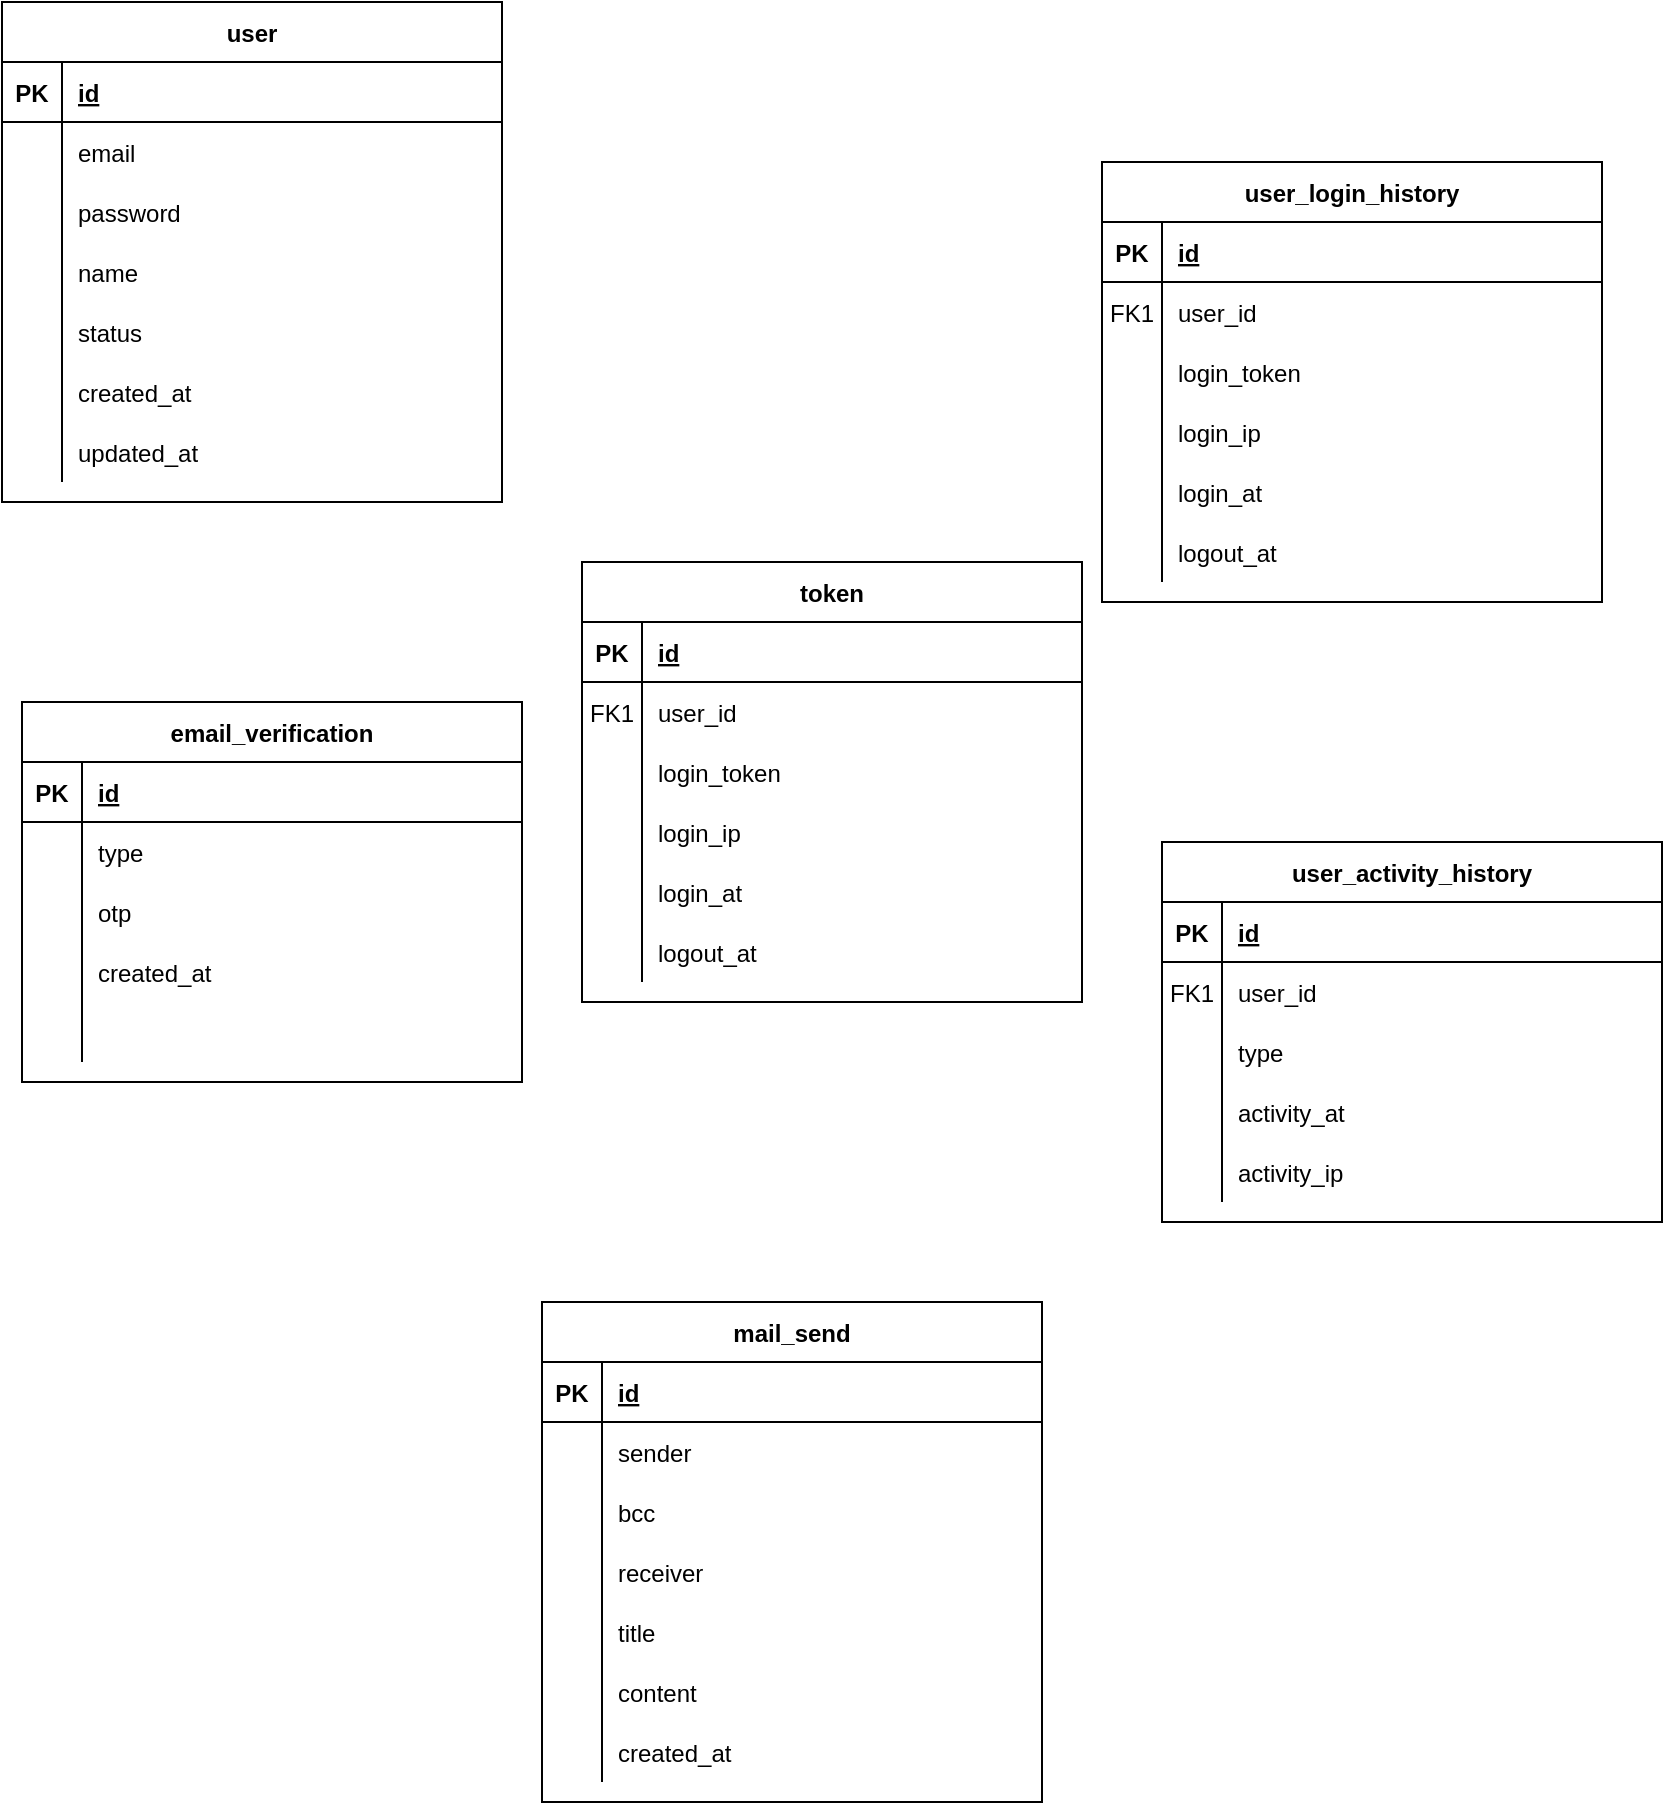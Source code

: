 <mxfile version="22.0.0" type="github">
  <diagram id="C5RBs43oDa-KdzZeNtuy" name="Page-1">
    <mxGraphModel dx="2876" dy="1186" grid="1" gridSize="10" guides="1" tooltips="1" connect="1" arrows="1" fold="1" page="1" pageScale="1" pageWidth="827" pageHeight="1169" math="0" shadow="0">
      <root>
        <mxCell id="WIyWlLk6GJQsqaUBKTNV-0" />
        <mxCell id="WIyWlLk6GJQsqaUBKTNV-1" parent="WIyWlLk6GJQsqaUBKTNV-0" />
        <mxCell id="mwSjmwgrfJCPXMhgcnQE-69" value="user_login_history" style="shape=table;startSize=30;container=1;collapsible=1;childLayout=tableLayout;fixedRows=1;rowLines=0;fontStyle=1;align=center;resizeLast=1;" parent="WIyWlLk6GJQsqaUBKTNV-1" vertex="1">
          <mxGeometry x="350" y="530" width="250" height="220" as="geometry" />
        </mxCell>
        <mxCell id="mwSjmwgrfJCPXMhgcnQE-70" value="" style="shape=partialRectangle;collapsible=0;dropTarget=0;pointerEvents=0;fillColor=none;points=[[0,0.5],[1,0.5]];portConstraint=eastwest;top=0;left=0;right=0;bottom=1;" parent="mwSjmwgrfJCPXMhgcnQE-69" vertex="1">
          <mxGeometry y="30" width="250" height="30" as="geometry" />
        </mxCell>
        <mxCell id="mwSjmwgrfJCPXMhgcnQE-71" value="PK" style="shape=partialRectangle;overflow=hidden;connectable=0;fillColor=none;top=0;left=0;bottom=0;right=0;fontStyle=1;" parent="mwSjmwgrfJCPXMhgcnQE-70" vertex="1">
          <mxGeometry width="30" height="30" as="geometry">
            <mxRectangle width="30" height="30" as="alternateBounds" />
          </mxGeometry>
        </mxCell>
        <mxCell id="mwSjmwgrfJCPXMhgcnQE-72" value="id" style="shape=partialRectangle;overflow=hidden;connectable=0;fillColor=none;top=0;left=0;bottom=0;right=0;align=left;spacingLeft=6;fontStyle=5;" parent="mwSjmwgrfJCPXMhgcnQE-70" vertex="1">
          <mxGeometry x="30" width="220" height="30" as="geometry">
            <mxRectangle width="220" height="30" as="alternateBounds" />
          </mxGeometry>
        </mxCell>
        <mxCell id="mwSjmwgrfJCPXMhgcnQE-73" value="" style="shape=partialRectangle;collapsible=0;dropTarget=0;pointerEvents=0;fillColor=none;points=[[0,0.5],[1,0.5]];portConstraint=eastwest;top=0;left=0;right=0;bottom=0;" parent="mwSjmwgrfJCPXMhgcnQE-69" vertex="1">
          <mxGeometry y="60" width="250" height="30" as="geometry" />
        </mxCell>
        <mxCell id="mwSjmwgrfJCPXMhgcnQE-74" value="FK1" style="shape=partialRectangle;overflow=hidden;connectable=0;fillColor=none;top=0;left=0;bottom=0;right=0;" parent="mwSjmwgrfJCPXMhgcnQE-73" vertex="1">
          <mxGeometry width="30" height="30" as="geometry">
            <mxRectangle width="30" height="30" as="alternateBounds" />
          </mxGeometry>
        </mxCell>
        <mxCell id="mwSjmwgrfJCPXMhgcnQE-75" value="user_id" style="shape=partialRectangle;overflow=hidden;connectable=0;fillColor=none;top=0;left=0;bottom=0;right=0;align=left;spacingLeft=6;" parent="mwSjmwgrfJCPXMhgcnQE-73" vertex="1">
          <mxGeometry x="30" width="220" height="30" as="geometry">
            <mxRectangle width="220" height="30" as="alternateBounds" />
          </mxGeometry>
        </mxCell>
        <mxCell id="mwSjmwgrfJCPXMhgcnQE-76" value="" style="shape=partialRectangle;collapsible=0;dropTarget=0;pointerEvents=0;fillColor=none;points=[[0,0.5],[1,0.5]];portConstraint=eastwest;top=0;left=0;right=0;bottom=0;" parent="mwSjmwgrfJCPXMhgcnQE-69" vertex="1">
          <mxGeometry y="90" width="250" height="30" as="geometry" />
        </mxCell>
        <mxCell id="mwSjmwgrfJCPXMhgcnQE-77" value="" style="shape=partialRectangle;overflow=hidden;connectable=0;fillColor=none;top=0;left=0;bottom=0;right=0;" parent="mwSjmwgrfJCPXMhgcnQE-76" vertex="1">
          <mxGeometry width="30" height="30" as="geometry">
            <mxRectangle width="30" height="30" as="alternateBounds" />
          </mxGeometry>
        </mxCell>
        <mxCell id="mwSjmwgrfJCPXMhgcnQE-78" value="login_token" style="shape=partialRectangle;overflow=hidden;connectable=0;fillColor=none;top=0;left=0;bottom=0;right=0;align=left;spacingLeft=6;" parent="mwSjmwgrfJCPXMhgcnQE-76" vertex="1">
          <mxGeometry x="30" width="220" height="30" as="geometry">
            <mxRectangle width="220" height="30" as="alternateBounds" />
          </mxGeometry>
        </mxCell>
        <mxCell id="mwSjmwgrfJCPXMhgcnQE-128" value="" style="shape=partialRectangle;collapsible=0;dropTarget=0;pointerEvents=0;fillColor=none;points=[[0,0.5],[1,0.5]];portConstraint=eastwest;top=0;left=0;right=0;bottom=0;" parent="mwSjmwgrfJCPXMhgcnQE-69" vertex="1">
          <mxGeometry y="120" width="250" height="30" as="geometry" />
        </mxCell>
        <mxCell id="mwSjmwgrfJCPXMhgcnQE-129" value="" style="shape=partialRectangle;overflow=hidden;connectable=0;fillColor=none;top=0;left=0;bottom=0;right=0;" parent="mwSjmwgrfJCPXMhgcnQE-128" vertex="1">
          <mxGeometry width="30" height="30" as="geometry">
            <mxRectangle width="30" height="30" as="alternateBounds" />
          </mxGeometry>
        </mxCell>
        <mxCell id="mwSjmwgrfJCPXMhgcnQE-130" value="login_ip" style="shape=partialRectangle;overflow=hidden;connectable=0;fillColor=none;top=0;left=0;bottom=0;right=0;align=left;spacingLeft=6;" parent="mwSjmwgrfJCPXMhgcnQE-128" vertex="1">
          <mxGeometry x="30" width="220" height="30" as="geometry">
            <mxRectangle width="220" height="30" as="alternateBounds" />
          </mxGeometry>
        </mxCell>
        <mxCell id="mwSjmwgrfJCPXMhgcnQE-134" value="" style="shape=partialRectangle;collapsible=0;dropTarget=0;pointerEvents=0;fillColor=none;points=[[0,0.5],[1,0.5]];portConstraint=eastwest;top=0;left=0;right=0;bottom=0;" parent="mwSjmwgrfJCPXMhgcnQE-69" vertex="1">
          <mxGeometry y="150" width="250" height="30" as="geometry" />
        </mxCell>
        <mxCell id="mwSjmwgrfJCPXMhgcnQE-135" value="" style="shape=partialRectangle;overflow=hidden;connectable=0;fillColor=none;top=0;left=0;bottom=0;right=0;" parent="mwSjmwgrfJCPXMhgcnQE-134" vertex="1">
          <mxGeometry width="30" height="30" as="geometry">
            <mxRectangle width="30" height="30" as="alternateBounds" />
          </mxGeometry>
        </mxCell>
        <mxCell id="mwSjmwgrfJCPXMhgcnQE-136" value="login_at" style="shape=partialRectangle;overflow=hidden;connectable=0;fillColor=none;top=0;left=0;bottom=0;right=0;align=left;spacingLeft=6;" parent="mwSjmwgrfJCPXMhgcnQE-134" vertex="1">
          <mxGeometry x="30" width="220" height="30" as="geometry">
            <mxRectangle width="220" height="30" as="alternateBounds" />
          </mxGeometry>
        </mxCell>
        <mxCell id="mwSjmwgrfJCPXMhgcnQE-137" value="" style="shape=partialRectangle;collapsible=0;dropTarget=0;pointerEvents=0;fillColor=none;points=[[0,0.5],[1,0.5]];portConstraint=eastwest;top=0;left=0;right=0;bottom=0;" parent="mwSjmwgrfJCPXMhgcnQE-69" vertex="1">
          <mxGeometry y="180" width="250" height="30" as="geometry" />
        </mxCell>
        <mxCell id="mwSjmwgrfJCPXMhgcnQE-138" value="" style="shape=partialRectangle;overflow=hidden;connectable=0;fillColor=none;top=0;left=0;bottom=0;right=0;" parent="mwSjmwgrfJCPXMhgcnQE-137" vertex="1">
          <mxGeometry width="30" height="30" as="geometry">
            <mxRectangle width="30" height="30" as="alternateBounds" />
          </mxGeometry>
        </mxCell>
        <mxCell id="mwSjmwgrfJCPXMhgcnQE-139" value="logout_at" style="shape=partialRectangle;overflow=hidden;connectable=0;fillColor=none;top=0;left=0;bottom=0;right=0;align=left;spacingLeft=6;" parent="mwSjmwgrfJCPXMhgcnQE-137" vertex="1">
          <mxGeometry x="30" width="220" height="30" as="geometry">
            <mxRectangle width="220" height="30" as="alternateBounds" />
          </mxGeometry>
        </mxCell>
        <mxCell id="mwSjmwgrfJCPXMhgcnQE-79" value="user_activity_history" style="shape=table;startSize=30;container=1;collapsible=1;childLayout=tableLayout;fixedRows=1;rowLines=0;fontStyle=1;align=center;resizeLast=1;" parent="WIyWlLk6GJQsqaUBKTNV-1" vertex="1">
          <mxGeometry x="380" y="870" width="250" height="190" as="geometry" />
        </mxCell>
        <mxCell id="mwSjmwgrfJCPXMhgcnQE-80" value="" style="shape=partialRectangle;collapsible=0;dropTarget=0;pointerEvents=0;fillColor=none;points=[[0,0.5],[1,0.5]];portConstraint=eastwest;top=0;left=0;right=0;bottom=1;" parent="mwSjmwgrfJCPXMhgcnQE-79" vertex="1">
          <mxGeometry y="30" width="250" height="30" as="geometry" />
        </mxCell>
        <mxCell id="mwSjmwgrfJCPXMhgcnQE-81" value="PK" style="shape=partialRectangle;overflow=hidden;connectable=0;fillColor=none;top=0;left=0;bottom=0;right=0;fontStyle=1;" parent="mwSjmwgrfJCPXMhgcnQE-80" vertex="1">
          <mxGeometry width="30" height="30" as="geometry">
            <mxRectangle width="30" height="30" as="alternateBounds" />
          </mxGeometry>
        </mxCell>
        <mxCell id="mwSjmwgrfJCPXMhgcnQE-82" value="id" style="shape=partialRectangle;overflow=hidden;connectable=0;fillColor=none;top=0;left=0;bottom=0;right=0;align=left;spacingLeft=6;fontStyle=5;" parent="mwSjmwgrfJCPXMhgcnQE-80" vertex="1">
          <mxGeometry x="30" width="220" height="30" as="geometry">
            <mxRectangle width="220" height="30" as="alternateBounds" />
          </mxGeometry>
        </mxCell>
        <mxCell id="mwSjmwgrfJCPXMhgcnQE-83" value="" style="shape=partialRectangle;collapsible=0;dropTarget=0;pointerEvents=0;fillColor=none;points=[[0,0.5],[1,0.5]];portConstraint=eastwest;top=0;left=0;right=0;bottom=0;" parent="mwSjmwgrfJCPXMhgcnQE-79" vertex="1">
          <mxGeometry y="60" width="250" height="30" as="geometry" />
        </mxCell>
        <mxCell id="mwSjmwgrfJCPXMhgcnQE-84" value="FK1" style="shape=partialRectangle;overflow=hidden;connectable=0;fillColor=none;top=0;left=0;bottom=0;right=0;" parent="mwSjmwgrfJCPXMhgcnQE-83" vertex="1">
          <mxGeometry width="30" height="30" as="geometry">
            <mxRectangle width="30" height="30" as="alternateBounds" />
          </mxGeometry>
        </mxCell>
        <mxCell id="mwSjmwgrfJCPXMhgcnQE-85" value="user_id" style="shape=partialRectangle;overflow=hidden;connectable=0;fillColor=none;top=0;left=0;bottom=0;right=0;align=left;spacingLeft=6;" parent="mwSjmwgrfJCPXMhgcnQE-83" vertex="1">
          <mxGeometry x="30" width="220" height="30" as="geometry">
            <mxRectangle width="220" height="30" as="alternateBounds" />
          </mxGeometry>
        </mxCell>
        <mxCell id="mwSjmwgrfJCPXMhgcnQE-86" value="" style="shape=partialRectangle;collapsible=0;dropTarget=0;pointerEvents=0;fillColor=none;points=[[0,0.5],[1,0.5]];portConstraint=eastwest;top=0;left=0;right=0;bottom=0;" parent="mwSjmwgrfJCPXMhgcnQE-79" vertex="1">
          <mxGeometry y="90" width="250" height="30" as="geometry" />
        </mxCell>
        <mxCell id="mwSjmwgrfJCPXMhgcnQE-87" value="" style="shape=partialRectangle;overflow=hidden;connectable=0;fillColor=none;top=0;left=0;bottom=0;right=0;" parent="mwSjmwgrfJCPXMhgcnQE-86" vertex="1">
          <mxGeometry width="30" height="30" as="geometry">
            <mxRectangle width="30" height="30" as="alternateBounds" />
          </mxGeometry>
        </mxCell>
        <mxCell id="mwSjmwgrfJCPXMhgcnQE-88" value="type" style="shape=partialRectangle;overflow=hidden;connectable=0;fillColor=none;top=0;left=0;bottom=0;right=0;align=left;spacingLeft=6;" parent="mwSjmwgrfJCPXMhgcnQE-86" vertex="1">
          <mxGeometry x="30" width="220" height="30" as="geometry">
            <mxRectangle width="220" height="30" as="alternateBounds" />
          </mxGeometry>
        </mxCell>
        <mxCell id="mwSjmwgrfJCPXMhgcnQE-140" value="" style="shape=partialRectangle;collapsible=0;dropTarget=0;pointerEvents=0;fillColor=none;points=[[0,0.5],[1,0.5]];portConstraint=eastwest;top=0;left=0;right=0;bottom=0;" parent="mwSjmwgrfJCPXMhgcnQE-79" vertex="1">
          <mxGeometry y="120" width="250" height="30" as="geometry" />
        </mxCell>
        <mxCell id="mwSjmwgrfJCPXMhgcnQE-141" value="" style="shape=partialRectangle;overflow=hidden;connectable=0;fillColor=none;top=0;left=0;bottom=0;right=0;" parent="mwSjmwgrfJCPXMhgcnQE-140" vertex="1">
          <mxGeometry width="30" height="30" as="geometry">
            <mxRectangle width="30" height="30" as="alternateBounds" />
          </mxGeometry>
        </mxCell>
        <mxCell id="mwSjmwgrfJCPXMhgcnQE-142" value="activity_at" style="shape=partialRectangle;overflow=hidden;connectable=0;fillColor=none;top=0;left=0;bottom=0;right=0;align=left;spacingLeft=6;" parent="mwSjmwgrfJCPXMhgcnQE-140" vertex="1">
          <mxGeometry x="30" width="220" height="30" as="geometry">
            <mxRectangle width="220" height="30" as="alternateBounds" />
          </mxGeometry>
        </mxCell>
        <mxCell id="mwSjmwgrfJCPXMhgcnQE-143" value="" style="shape=partialRectangle;collapsible=0;dropTarget=0;pointerEvents=0;fillColor=none;points=[[0,0.5],[1,0.5]];portConstraint=eastwest;top=0;left=0;right=0;bottom=0;" parent="mwSjmwgrfJCPXMhgcnQE-79" vertex="1">
          <mxGeometry y="150" width="250" height="30" as="geometry" />
        </mxCell>
        <mxCell id="mwSjmwgrfJCPXMhgcnQE-144" value="" style="shape=partialRectangle;overflow=hidden;connectable=0;fillColor=none;top=0;left=0;bottom=0;right=0;" parent="mwSjmwgrfJCPXMhgcnQE-143" vertex="1">
          <mxGeometry width="30" height="30" as="geometry">
            <mxRectangle width="30" height="30" as="alternateBounds" />
          </mxGeometry>
        </mxCell>
        <mxCell id="mwSjmwgrfJCPXMhgcnQE-145" value="activity_ip" style="shape=partialRectangle;overflow=hidden;connectable=0;fillColor=none;top=0;left=0;bottom=0;right=0;align=left;spacingLeft=6;" parent="mwSjmwgrfJCPXMhgcnQE-143" vertex="1">
          <mxGeometry x="30" width="220" height="30" as="geometry">
            <mxRectangle width="220" height="30" as="alternateBounds" />
          </mxGeometry>
        </mxCell>
        <mxCell id="mwSjmwgrfJCPXMhgcnQE-89" value="user" style="shape=table;startSize=30;container=1;collapsible=1;childLayout=tableLayout;fixedRows=1;rowLines=0;fontStyle=1;align=center;resizeLast=1;" parent="WIyWlLk6GJQsqaUBKTNV-1" vertex="1">
          <mxGeometry x="-200" y="450" width="250" height="250" as="geometry" />
        </mxCell>
        <mxCell id="mwSjmwgrfJCPXMhgcnQE-90" value="" style="shape=partialRectangle;collapsible=0;dropTarget=0;pointerEvents=0;fillColor=none;points=[[0,0.5],[1,0.5]];portConstraint=eastwest;top=0;left=0;right=0;bottom=1;" parent="mwSjmwgrfJCPXMhgcnQE-89" vertex="1">
          <mxGeometry y="30" width="250" height="30" as="geometry" />
        </mxCell>
        <mxCell id="mwSjmwgrfJCPXMhgcnQE-91" value="PK" style="shape=partialRectangle;overflow=hidden;connectable=0;fillColor=none;top=0;left=0;bottom=0;right=0;fontStyle=1;" parent="mwSjmwgrfJCPXMhgcnQE-90" vertex="1">
          <mxGeometry width="30" height="30" as="geometry">
            <mxRectangle width="30" height="30" as="alternateBounds" />
          </mxGeometry>
        </mxCell>
        <mxCell id="mwSjmwgrfJCPXMhgcnQE-92" value="id" style="shape=partialRectangle;overflow=hidden;connectable=0;fillColor=none;top=0;left=0;bottom=0;right=0;align=left;spacingLeft=6;fontStyle=5;" parent="mwSjmwgrfJCPXMhgcnQE-90" vertex="1">
          <mxGeometry x="30" width="220" height="30" as="geometry">
            <mxRectangle width="220" height="30" as="alternateBounds" />
          </mxGeometry>
        </mxCell>
        <mxCell id="mwSjmwgrfJCPXMhgcnQE-93" value="" style="shape=partialRectangle;collapsible=0;dropTarget=0;pointerEvents=0;fillColor=none;points=[[0,0.5],[1,0.5]];portConstraint=eastwest;top=0;left=0;right=0;bottom=0;" parent="mwSjmwgrfJCPXMhgcnQE-89" vertex="1">
          <mxGeometry y="60" width="250" height="30" as="geometry" />
        </mxCell>
        <mxCell id="mwSjmwgrfJCPXMhgcnQE-94" value="" style="shape=partialRectangle;overflow=hidden;connectable=0;fillColor=none;top=0;left=0;bottom=0;right=0;" parent="mwSjmwgrfJCPXMhgcnQE-93" vertex="1">
          <mxGeometry width="30" height="30" as="geometry">
            <mxRectangle width="30" height="30" as="alternateBounds" />
          </mxGeometry>
        </mxCell>
        <mxCell id="mwSjmwgrfJCPXMhgcnQE-95" value="email" style="shape=partialRectangle;overflow=hidden;connectable=0;fillColor=none;top=0;left=0;bottom=0;right=0;align=left;spacingLeft=6;" parent="mwSjmwgrfJCPXMhgcnQE-93" vertex="1">
          <mxGeometry x="30" width="220" height="30" as="geometry">
            <mxRectangle width="220" height="30" as="alternateBounds" />
          </mxGeometry>
        </mxCell>
        <mxCell id="mwSjmwgrfJCPXMhgcnQE-96" value="" style="shape=partialRectangle;collapsible=0;dropTarget=0;pointerEvents=0;fillColor=none;points=[[0,0.5],[1,0.5]];portConstraint=eastwest;top=0;left=0;right=0;bottom=0;" parent="mwSjmwgrfJCPXMhgcnQE-89" vertex="1">
          <mxGeometry y="90" width="250" height="30" as="geometry" />
        </mxCell>
        <mxCell id="mwSjmwgrfJCPXMhgcnQE-97" value="" style="shape=partialRectangle;overflow=hidden;connectable=0;fillColor=none;top=0;left=0;bottom=0;right=0;" parent="mwSjmwgrfJCPXMhgcnQE-96" vertex="1">
          <mxGeometry width="30" height="30" as="geometry">
            <mxRectangle width="30" height="30" as="alternateBounds" />
          </mxGeometry>
        </mxCell>
        <mxCell id="mwSjmwgrfJCPXMhgcnQE-98" value="password" style="shape=partialRectangle;overflow=hidden;connectable=0;fillColor=none;top=0;left=0;bottom=0;right=0;align=left;spacingLeft=6;" parent="mwSjmwgrfJCPXMhgcnQE-96" vertex="1">
          <mxGeometry x="30" width="220" height="30" as="geometry">
            <mxRectangle width="220" height="30" as="alternateBounds" />
          </mxGeometry>
        </mxCell>
        <mxCell id="mwSjmwgrfJCPXMhgcnQE-99" value="" style="shape=partialRectangle;collapsible=0;dropTarget=0;pointerEvents=0;fillColor=none;points=[[0,0.5],[1,0.5]];portConstraint=eastwest;top=0;left=0;right=0;bottom=0;" parent="mwSjmwgrfJCPXMhgcnQE-89" vertex="1">
          <mxGeometry y="120" width="250" height="30" as="geometry" />
        </mxCell>
        <mxCell id="mwSjmwgrfJCPXMhgcnQE-100" value="" style="shape=partialRectangle;overflow=hidden;connectable=0;fillColor=none;top=0;left=0;bottom=0;right=0;" parent="mwSjmwgrfJCPXMhgcnQE-99" vertex="1">
          <mxGeometry width="30" height="30" as="geometry">
            <mxRectangle width="30" height="30" as="alternateBounds" />
          </mxGeometry>
        </mxCell>
        <mxCell id="mwSjmwgrfJCPXMhgcnQE-101" value="name" style="shape=partialRectangle;overflow=hidden;connectable=0;fillColor=none;top=0;left=0;bottom=0;right=0;align=left;spacingLeft=6;" parent="mwSjmwgrfJCPXMhgcnQE-99" vertex="1">
          <mxGeometry x="30" width="220" height="30" as="geometry">
            <mxRectangle width="220" height="30" as="alternateBounds" />
          </mxGeometry>
        </mxCell>
        <mxCell id="mwSjmwgrfJCPXMhgcnQE-103" value="" style="shape=partialRectangle;collapsible=0;dropTarget=0;pointerEvents=0;fillColor=none;points=[[0,0.5],[1,0.5]];portConstraint=eastwest;top=0;left=0;right=0;bottom=0;" parent="mwSjmwgrfJCPXMhgcnQE-89" vertex="1">
          <mxGeometry y="150" width="250" height="30" as="geometry" />
        </mxCell>
        <mxCell id="mwSjmwgrfJCPXMhgcnQE-104" value="" style="shape=partialRectangle;overflow=hidden;connectable=0;fillColor=none;top=0;left=0;bottom=0;right=0;" parent="mwSjmwgrfJCPXMhgcnQE-103" vertex="1">
          <mxGeometry width="30" height="30" as="geometry">
            <mxRectangle width="30" height="30" as="alternateBounds" />
          </mxGeometry>
        </mxCell>
        <mxCell id="mwSjmwgrfJCPXMhgcnQE-105" value="status" style="shape=partialRectangle;overflow=hidden;connectable=0;fillColor=none;top=0;left=0;bottom=0;right=0;align=left;spacingLeft=6;" parent="mwSjmwgrfJCPXMhgcnQE-103" vertex="1">
          <mxGeometry x="30" width="220" height="30" as="geometry">
            <mxRectangle width="220" height="30" as="alternateBounds" />
          </mxGeometry>
        </mxCell>
        <mxCell id="mwSjmwgrfJCPXMhgcnQE-122" value="" style="shape=partialRectangle;collapsible=0;dropTarget=0;pointerEvents=0;fillColor=none;points=[[0,0.5],[1,0.5]];portConstraint=eastwest;top=0;left=0;right=0;bottom=0;" parent="mwSjmwgrfJCPXMhgcnQE-89" vertex="1">
          <mxGeometry y="180" width="250" height="30" as="geometry" />
        </mxCell>
        <mxCell id="mwSjmwgrfJCPXMhgcnQE-123" value="" style="shape=partialRectangle;overflow=hidden;connectable=0;fillColor=none;top=0;left=0;bottom=0;right=0;" parent="mwSjmwgrfJCPXMhgcnQE-122" vertex="1">
          <mxGeometry width="30" height="30" as="geometry">
            <mxRectangle width="30" height="30" as="alternateBounds" />
          </mxGeometry>
        </mxCell>
        <mxCell id="mwSjmwgrfJCPXMhgcnQE-124" value="created_at" style="shape=partialRectangle;overflow=hidden;connectable=0;fillColor=none;top=0;left=0;bottom=0;right=0;align=left;spacingLeft=6;" parent="mwSjmwgrfJCPXMhgcnQE-122" vertex="1">
          <mxGeometry x="30" width="220" height="30" as="geometry">
            <mxRectangle width="220" height="30" as="alternateBounds" />
          </mxGeometry>
        </mxCell>
        <mxCell id="mwSjmwgrfJCPXMhgcnQE-125" value="" style="shape=partialRectangle;collapsible=0;dropTarget=0;pointerEvents=0;fillColor=none;points=[[0,0.5],[1,0.5]];portConstraint=eastwest;top=0;left=0;right=0;bottom=0;" parent="mwSjmwgrfJCPXMhgcnQE-89" vertex="1">
          <mxGeometry y="210" width="250" height="30" as="geometry" />
        </mxCell>
        <mxCell id="mwSjmwgrfJCPXMhgcnQE-126" value="" style="shape=partialRectangle;overflow=hidden;connectable=0;fillColor=none;top=0;left=0;bottom=0;right=0;" parent="mwSjmwgrfJCPXMhgcnQE-125" vertex="1">
          <mxGeometry width="30" height="30" as="geometry">
            <mxRectangle width="30" height="30" as="alternateBounds" />
          </mxGeometry>
        </mxCell>
        <mxCell id="mwSjmwgrfJCPXMhgcnQE-127" value="updated_at" style="shape=partialRectangle;overflow=hidden;connectable=0;fillColor=none;top=0;left=0;bottom=0;right=0;align=left;spacingLeft=6;" parent="mwSjmwgrfJCPXMhgcnQE-125" vertex="1">
          <mxGeometry x="30" width="220" height="30" as="geometry">
            <mxRectangle width="220" height="30" as="alternateBounds" />
          </mxGeometry>
        </mxCell>
        <mxCell id="mwSjmwgrfJCPXMhgcnQE-162" value="email_verification" style="shape=table;startSize=30;container=1;collapsible=1;childLayout=tableLayout;fixedRows=1;rowLines=0;fontStyle=1;align=center;resizeLast=1;" parent="WIyWlLk6GJQsqaUBKTNV-1" vertex="1">
          <mxGeometry x="-190" y="800" width="250" height="190" as="geometry" />
        </mxCell>
        <mxCell id="mwSjmwgrfJCPXMhgcnQE-163" value="" style="shape=partialRectangle;collapsible=0;dropTarget=0;pointerEvents=0;fillColor=none;points=[[0,0.5],[1,0.5]];portConstraint=eastwest;top=0;left=0;right=0;bottom=1;" parent="mwSjmwgrfJCPXMhgcnQE-162" vertex="1">
          <mxGeometry y="30" width="250" height="30" as="geometry" />
        </mxCell>
        <mxCell id="mwSjmwgrfJCPXMhgcnQE-164" value="PK" style="shape=partialRectangle;overflow=hidden;connectable=0;fillColor=none;top=0;left=0;bottom=0;right=0;fontStyle=1;" parent="mwSjmwgrfJCPXMhgcnQE-163" vertex="1">
          <mxGeometry width="30" height="30" as="geometry">
            <mxRectangle width="30" height="30" as="alternateBounds" />
          </mxGeometry>
        </mxCell>
        <mxCell id="mwSjmwgrfJCPXMhgcnQE-165" value="id" style="shape=partialRectangle;overflow=hidden;connectable=0;fillColor=none;top=0;left=0;bottom=0;right=0;align=left;spacingLeft=6;fontStyle=5;" parent="mwSjmwgrfJCPXMhgcnQE-163" vertex="1">
          <mxGeometry x="30" width="220" height="30" as="geometry">
            <mxRectangle width="220" height="30" as="alternateBounds" />
          </mxGeometry>
        </mxCell>
        <mxCell id="mwSjmwgrfJCPXMhgcnQE-166" value="" style="shape=partialRectangle;collapsible=0;dropTarget=0;pointerEvents=0;fillColor=none;points=[[0,0.5],[1,0.5]];portConstraint=eastwest;top=0;left=0;right=0;bottom=0;" parent="mwSjmwgrfJCPXMhgcnQE-162" vertex="1">
          <mxGeometry y="60" width="250" height="30" as="geometry" />
        </mxCell>
        <mxCell id="mwSjmwgrfJCPXMhgcnQE-167" value="" style="shape=partialRectangle;overflow=hidden;connectable=0;fillColor=none;top=0;left=0;bottom=0;right=0;" parent="mwSjmwgrfJCPXMhgcnQE-166" vertex="1">
          <mxGeometry width="30" height="30" as="geometry">
            <mxRectangle width="30" height="30" as="alternateBounds" />
          </mxGeometry>
        </mxCell>
        <mxCell id="mwSjmwgrfJCPXMhgcnQE-168" value="type" style="shape=partialRectangle;overflow=hidden;connectable=0;fillColor=none;top=0;left=0;bottom=0;right=0;align=left;spacingLeft=6;" parent="mwSjmwgrfJCPXMhgcnQE-166" vertex="1">
          <mxGeometry x="30" width="220" height="30" as="geometry">
            <mxRectangle width="220" height="30" as="alternateBounds" />
          </mxGeometry>
        </mxCell>
        <mxCell id="mwSjmwgrfJCPXMhgcnQE-169" value="" style="shape=partialRectangle;collapsible=0;dropTarget=0;pointerEvents=0;fillColor=none;points=[[0,0.5],[1,0.5]];portConstraint=eastwest;top=0;left=0;right=0;bottom=0;" parent="mwSjmwgrfJCPXMhgcnQE-162" vertex="1">
          <mxGeometry y="90" width="250" height="30" as="geometry" />
        </mxCell>
        <mxCell id="mwSjmwgrfJCPXMhgcnQE-170" value="" style="shape=partialRectangle;overflow=hidden;connectable=0;fillColor=none;top=0;left=0;bottom=0;right=0;" parent="mwSjmwgrfJCPXMhgcnQE-169" vertex="1">
          <mxGeometry width="30" height="30" as="geometry">
            <mxRectangle width="30" height="30" as="alternateBounds" />
          </mxGeometry>
        </mxCell>
        <mxCell id="mwSjmwgrfJCPXMhgcnQE-171" value="otp" style="shape=partialRectangle;overflow=hidden;connectable=0;fillColor=none;top=0;left=0;bottom=0;right=0;align=left;spacingLeft=6;" parent="mwSjmwgrfJCPXMhgcnQE-169" vertex="1">
          <mxGeometry x="30" width="220" height="30" as="geometry">
            <mxRectangle width="220" height="30" as="alternateBounds" />
          </mxGeometry>
        </mxCell>
        <mxCell id="mwSjmwgrfJCPXMhgcnQE-172" value="" style="shape=partialRectangle;collapsible=0;dropTarget=0;pointerEvents=0;fillColor=none;points=[[0,0.5],[1,0.5]];portConstraint=eastwest;top=0;left=0;right=0;bottom=0;" parent="mwSjmwgrfJCPXMhgcnQE-162" vertex="1">
          <mxGeometry y="120" width="250" height="30" as="geometry" />
        </mxCell>
        <mxCell id="mwSjmwgrfJCPXMhgcnQE-173" value="" style="shape=partialRectangle;overflow=hidden;connectable=0;fillColor=none;top=0;left=0;bottom=0;right=0;" parent="mwSjmwgrfJCPXMhgcnQE-172" vertex="1">
          <mxGeometry width="30" height="30" as="geometry">
            <mxRectangle width="30" height="30" as="alternateBounds" />
          </mxGeometry>
        </mxCell>
        <mxCell id="mwSjmwgrfJCPXMhgcnQE-174" value="created_at" style="shape=partialRectangle;overflow=hidden;connectable=0;fillColor=none;top=0;left=0;bottom=0;right=0;align=left;spacingLeft=6;" parent="mwSjmwgrfJCPXMhgcnQE-172" vertex="1">
          <mxGeometry x="30" width="220" height="30" as="geometry">
            <mxRectangle width="220" height="30" as="alternateBounds" />
          </mxGeometry>
        </mxCell>
        <mxCell id="mwSjmwgrfJCPXMhgcnQE-175" value="" style="shape=partialRectangle;collapsible=0;dropTarget=0;pointerEvents=0;fillColor=none;points=[[0,0.5],[1,0.5]];portConstraint=eastwest;top=0;left=0;right=0;bottom=0;" parent="mwSjmwgrfJCPXMhgcnQE-162" vertex="1">
          <mxGeometry y="150" width="250" height="30" as="geometry" />
        </mxCell>
        <mxCell id="mwSjmwgrfJCPXMhgcnQE-176" value="" style="shape=partialRectangle;overflow=hidden;connectable=0;fillColor=none;top=0;left=0;bottom=0;right=0;" parent="mwSjmwgrfJCPXMhgcnQE-175" vertex="1">
          <mxGeometry width="30" height="30" as="geometry">
            <mxRectangle width="30" height="30" as="alternateBounds" />
          </mxGeometry>
        </mxCell>
        <mxCell id="mwSjmwgrfJCPXMhgcnQE-177" value="" style="shape=partialRectangle;overflow=hidden;connectable=0;fillColor=none;top=0;left=0;bottom=0;right=0;align=left;spacingLeft=6;" parent="mwSjmwgrfJCPXMhgcnQE-175" vertex="1">
          <mxGeometry x="30" width="220" height="30" as="geometry">
            <mxRectangle width="220" height="30" as="alternateBounds" />
          </mxGeometry>
        </mxCell>
        <mxCell id="mwSjmwgrfJCPXMhgcnQE-178" value="mail_send" style="shape=table;startSize=30;container=1;collapsible=1;childLayout=tableLayout;fixedRows=1;rowLines=0;fontStyle=1;align=center;resizeLast=1;" parent="WIyWlLk6GJQsqaUBKTNV-1" vertex="1">
          <mxGeometry x="70" y="1100" width="250" height="250" as="geometry" />
        </mxCell>
        <mxCell id="mwSjmwgrfJCPXMhgcnQE-179" value="" style="shape=partialRectangle;collapsible=0;dropTarget=0;pointerEvents=0;fillColor=none;points=[[0,0.5],[1,0.5]];portConstraint=eastwest;top=0;left=0;right=0;bottom=1;" parent="mwSjmwgrfJCPXMhgcnQE-178" vertex="1">
          <mxGeometry y="30" width="250" height="30" as="geometry" />
        </mxCell>
        <mxCell id="mwSjmwgrfJCPXMhgcnQE-180" value="PK" style="shape=partialRectangle;overflow=hidden;connectable=0;fillColor=none;top=0;left=0;bottom=0;right=0;fontStyle=1;" parent="mwSjmwgrfJCPXMhgcnQE-179" vertex="1">
          <mxGeometry width="30" height="30" as="geometry">
            <mxRectangle width="30" height="30" as="alternateBounds" />
          </mxGeometry>
        </mxCell>
        <mxCell id="mwSjmwgrfJCPXMhgcnQE-181" value="id" style="shape=partialRectangle;overflow=hidden;connectable=0;fillColor=none;top=0;left=0;bottom=0;right=0;align=left;spacingLeft=6;fontStyle=5;" parent="mwSjmwgrfJCPXMhgcnQE-179" vertex="1">
          <mxGeometry x="30" width="220" height="30" as="geometry">
            <mxRectangle width="220" height="30" as="alternateBounds" />
          </mxGeometry>
        </mxCell>
        <mxCell id="mwSjmwgrfJCPXMhgcnQE-182" value="" style="shape=partialRectangle;collapsible=0;dropTarget=0;pointerEvents=0;fillColor=none;points=[[0,0.5],[1,0.5]];portConstraint=eastwest;top=0;left=0;right=0;bottom=0;" parent="mwSjmwgrfJCPXMhgcnQE-178" vertex="1">
          <mxGeometry y="60" width="250" height="30" as="geometry" />
        </mxCell>
        <mxCell id="mwSjmwgrfJCPXMhgcnQE-183" value="" style="shape=partialRectangle;overflow=hidden;connectable=0;fillColor=none;top=0;left=0;bottom=0;right=0;" parent="mwSjmwgrfJCPXMhgcnQE-182" vertex="1">
          <mxGeometry width="30" height="30" as="geometry">
            <mxRectangle width="30" height="30" as="alternateBounds" />
          </mxGeometry>
        </mxCell>
        <mxCell id="mwSjmwgrfJCPXMhgcnQE-184" value="sender" style="shape=partialRectangle;overflow=hidden;connectable=0;fillColor=none;top=0;left=0;bottom=0;right=0;align=left;spacingLeft=6;" parent="mwSjmwgrfJCPXMhgcnQE-182" vertex="1">
          <mxGeometry x="30" width="220" height="30" as="geometry">
            <mxRectangle width="220" height="30" as="alternateBounds" />
          </mxGeometry>
        </mxCell>
        <mxCell id="mwSjmwgrfJCPXMhgcnQE-185" value="" style="shape=partialRectangle;collapsible=0;dropTarget=0;pointerEvents=0;fillColor=none;points=[[0,0.5],[1,0.5]];portConstraint=eastwest;top=0;left=0;right=0;bottom=0;" parent="mwSjmwgrfJCPXMhgcnQE-178" vertex="1">
          <mxGeometry y="90" width="250" height="30" as="geometry" />
        </mxCell>
        <mxCell id="mwSjmwgrfJCPXMhgcnQE-186" value="" style="shape=partialRectangle;overflow=hidden;connectable=0;fillColor=none;top=0;left=0;bottom=0;right=0;" parent="mwSjmwgrfJCPXMhgcnQE-185" vertex="1">
          <mxGeometry width="30" height="30" as="geometry">
            <mxRectangle width="30" height="30" as="alternateBounds" />
          </mxGeometry>
        </mxCell>
        <mxCell id="mwSjmwgrfJCPXMhgcnQE-187" value="bcc" style="shape=partialRectangle;overflow=hidden;connectable=0;fillColor=none;top=0;left=0;bottom=0;right=0;align=left;spacingLeft=6;" parent="mwSjmwgrfJCPXMhgcnQE-185" vertex="1">
          <mxGeometry x="30" width="220" height="30" as="geometry">
            <mxRectangle width="220" height="30" as="alternateBounds" />
          </mxGeometry>
        </mxCell>
        <mxCell id="mwSjmwgrfJCPXMhgcnQE-188" value="" style="shape=partialRectangle;collapsible=0;dropTarget=0;pointerEvents=0;fillColor=none;points=[[0,0.5],[1,0.5]];portConstraint=eastwest;top=0;left=0;right=0;bottom=0;" parent="mwSjmwgrfJCPXMhgcnQE-178" vertex="1">
          <mxGeometry y="120" width="250" height="30" as="geometry" />
        </mxCell>
        <mxCell id="mwSjmwgrfJCPXMhgcnQE-189" value="" style="shape=partialRectangle;overflow=hidden;connectable=0;fillColor=none;top=0;left=0;bottom=0;right=0;" parent="mwSjmwgrfJCPXMhgcnQE-188" vertex="1">
          <mxGeometry width="30" height="30" as="geometry">
            <mxRectangle width="30" height="30" as="alternateBounds" />
          </mxGeometry>
        </mxCell>
        <mxCell id="mwSjmwgrfJCPXMhgcnQE-190" value="receiver" style="shape=partialRectangle;overflow=hidden;connectable=0;fillColor=none;top=0;left=0;bottom=0;right=0;align=left;spacingLeft=6;" parent="mwSjmwgrfJCPXMhgcnQE-188" vertex="1">
          <mxGeometry x="30" width="220" height="30" as="geometry">
            <mxRectangle width="220" height="30" as="alternateBounds" />
          </mxGeometry>
        </mxCell>
        <mxCell id="mwSjmwgrfJCPXMhgcnQE-191" value="" style="shape=partialRectangle;collapsible=0;dropTarget=0;pointerEvents=0;fillColor=none;points=[[0,0.5],[1,0.5]];portConstraint=eastwest;top=0;left=0;right=0;bottom=0;" parent="mwSjmwgrfJCPXMhgcnQE-178" vertex="1">
          <mxGeometry y="150" width="250" height="30" as="geometry" />
        </mxCell>
        <mxCell id="mwSjmwgrfJCPXMhgcnQE-192" value="" style="shape=partialRectangle;overflow=hidden;connectable=0;fillColor=none;top=0;left=0;bottom=0;right=0;" parent="mwSjmwgrfJCPXMhgcnQE-191" vertex="1">
          <mxGeometry width="30" height="30" as="geometry">
            <mxRectangle width="30" height="30" as="alternateBounds" />
          </mxGeometry>
        </mxCell>
        <mxCell id="mwSjmwgrfJCPXMhgcnQE-193" value="title" style="shape=partialRectangle;overflow=hidden;connectable=0;fillColor=none;top=0;left=0;bottom=0;right=0;align=left;spacingLeft=6;" parent="mwSjmwgrfJCPXMhgcnQE-191" vertex="1">
          <mxGeometry x="30" width="220" height="30" as="geometry">
            <mxRectangle width="220" height="30" as="alternateBounds" />
          </mxGeometry>
        </mxCell>
        <mxCell id="mwSjmwgrfJCPXMhgcnQE-194" value="" style="shape=partialRectangle;collapsible=0;dropTarget=0;pointerEvents=0;fillColor=none;points=[[0,0.5],[1,0.5]];portConstraint=eastwest;top=0;left=0;right=0;bottom=0;" parent="mwSjmwgrfJCPXMhgcnQE-178" vertex="1">
          <mxGeometry y="180" width="250" height="30" as="geometry" />
        </mxCell>
        <mxCell id="mwSjmwgrfJCPXMhgcnQE-195" value="" style="shape=partialRectangle;overflow=hidden;connectable=0;fillColor=none;top=0;left=0;bottom=0;right=0;" parent="mwSjmwgrfJCPXMhgcnQE-194" vertex="1">
          <mxGeometry width="30" height="30" as="geometry">
            <mxRectangle width="30" height="30" as="alternateBounds" />
          </mxGeometry>
        </mxCell>
        <mxCell id="mwSjmwgrfJCPXMhgcnQE-196" value="content" style="shape=partialRectangle;overflow=hidden;connectable=0;fillColor=none;top=0;left=0;bottom=0;right=0;align=left;spacingLeft=6;" parent="mwSjmwgrfJCPXMhgcnQE-194" vertex="1">
          <mxGeometry x="30" width="220" height="30" as="geometry">
            <mxRectangle width="220" height="30" as="alternateBounds" />
          </mxGeometry>
        </mxCell>
        <mxCell id="mwSjmwgrfJCPXMhgcnQE-198" value="" style="shape=partialRectangle;collapsible=0;dropTarget=0;pointerEvents=0;fillColor=none;points=[[0,0.5],[1,0.5]];portConstraint=eastwest;top=0;left=0;right=0;bottom=0;" parent="mwSjmwgrfJCPXMhgcnQE-178" vertex="1">
          <mxGeometry y="210" width="250" height="30" as="geometry" />
        </mxCell>
        <mxCell id="mwSjmwgrfJCPXMhgcnQE-199" value="" style="shape=partialRectangle;overflow=hidden;connectable=0;fillColor=none;top=0;left=0;bottom=0;right=0;" parent="mwSjmwgrfJCPXMhgcnQE-198" vertex="1">
          <mxGeometry width="30" height="30" as="geometry">
            <mxRectangle width="30" height="30" as="alternateBounds" />
          </mxGeometry>
        </mxCell>
        <mxCell id="mwSjmwgrfJCPXMhgcnQE-200" value="created_at" style="shape=partialRectangle;overflow=hidden;connectable=0;fillColor=none;top=0;left=0;bottom=0;right=0;align=left;spacingLeft=6;" parent="mwSjmwgrfJCPXMhgcnQE-198" vertex="1">
          <mxGeometry x="30" width="220" height="30" as="geometry">
            <mxRectangle width="220" height="30" as="alternateBounds" />
          </mxGeometry>
        </mxCell>
        <mxCell id="VaeNrkB-ZPrX6cap0pWw-0" value="token" style="shape=table;startSize=30;container=1;collapsible=1;childLayout=tableLayout;fixedRows=1;rowLines=0;fontStyle=1;align=center;resizeLast=1;" vertex="1" parent="WIyWlLk6GJQsqaUBKTNV-1">
          <mxGeometry x="90" y="730" width="250" height="220" as="geometry" />
        </mxCell>
        <mxCell id="VaeNrkB-ZPrX6cap0pWw-1" value="" style="shape=partialRectangle;collapsible=0;dropTarget=0;pointerEvents=0;fillColor=none;points=[[0,0.5],[1,0.5]];portConstraint=eastwest;top=0;left=0;right=0;bottom=1;" vertex="1" parent="VaeNrkB-ZPrX6cap0pWw-0">
          <mxGeometry y="30" width="250" height="30" as="geometry" />
        </mxCell>
        <mxCell id="VaeNrkB-ZPrX6cap0pWw-2" value="PK" style="shape=partialRectangle;overflow=hidden;connectable=0;fillColor=none;top=0;left=0;bottom=0;right=0;fontStyle=1;" vertex="1" parent="VaeNrkB-ZPrX6cap0pWw-1">
          <mxGeometry width="30" height="30" as="geometry">
            <mxRectangle width="30" height="30" as="alternateBounds" />
          </mxGeometry>
        </mxCell>
        <mxCell id="VaeNrkB-ZPrX6cap0pWw-3" value="id" style="shape=partialRectangle;overflow=hidden;connectable=0;fillColor=none;top=0;left=0;bottom=0;right=0;align=left;spacingLeft=6;fontStyle=5;" vertex="1" parent="VaeNrkB-ZPrX6cap0pWw-1">
          <mxGeometry x="30" width="220" height="30" as="geometry">
            <mxRectangle width="220" height="30" as="alternateBounds" />
          </mxGeometry>
        </mxCell>
        <mxCell id="VaeNrkB-ZPrX6cap0pWw-4" value="" style="shape=partialRectangle;collapsible=0;dropTarget=0;pointerEvents=0;fillColor=none;points=[[0,0.5],[1,0.5]];portConstraint=eastwest;top=0;left=0;right=0;bottom=0;" vertex="1" parent="VaeNrkB-ZPrX6cap0pWw-0">
          <mxGeometry y="60" width="250" height="30" as="geometry" />
        </mxCell>
        <mxCell id="VaeNrkB-ZPrX6cap0pWw-5" value="FK1" style="shape=partialRectangle;overflow=hidden;connectable=0;fillColor=none;top=0;left=0;bottom=0;right=0;" vertex="1" parent="VaeNrkB-ZPrX6cap0pWw-4">
          <mxGeometry width="30" height="30" as="geometry">
            <mxRectangle width="30" height="30" as="alternateBounds" />
          </mxGeometry>
        </mxCell>
        <mxCell id="VaeNrkB-ZPrX6cap0pWw-6" value="user_id" style="shape=partialRectangle;overflow=hidden;connectable=0;fillColor=none;top=0;left=0;bottom=0;right=0;align=left;spacingLeft=6;" vertex="1" parent="VaeNrkB-ZPrX6cap0pWw-4">
          <mxGeometry x="30" width="220" height="30" as="geometry">
            <mxRectangle width="220" height="30" as="alternateBounds" />
          </mxGeometry>
        </mxCell>
        <mxCell id="VaeNrkB-ZPrX6cap0pWw-7" value="" style="shape=partialRectangle;collapsible=0;dropTarget=0;pointerEvents=0;fillColor=none;points=[[0,0.5],[1,0.5]];portConstraint=eastwest;top=0;left=0;right=0;bottom=0;" vertex="1" parent="VaeNrkB-ZPrX6cap0pWw-0">
          <mxGeometry y="90" width="250" height="30" as="geometry" />
        </mxCell>
        <mxCell id="VaeNrkB-ZPrX6cap0pWw-8" value="" style="shape=partialRectangle;overflow=hidden;connectable=0;fillColor=none;top=0;left=0;bottom=0;right=0;" vertex="1" parent="VaeNrkB-ZPrX6cap0pWw-7">
          <mxGeometry width="30" height="30" as="geometry">
            <mxRectangle width="30" height="30" as="alternateBounds" />
          </mxGeometry>
        </mxCell>
        <mxCell id="VaeNrkB-ZPrX6cap0pWw-9" value="login_token" style="shape=partialRectangle;overflow=hidden;connectable=0;fillColor=none;top=0;left=0;bottom=0;right=0;align=left;spacingLeft=6;" vertex="1" parent="VaeNrkB-ZPrX6cap0pWw-7">
          <mxGeometry x="30" width="220" height="30" as="geometry">
            <mxRectangle width="220" height="30" as="alternateBounds" />
          </mxGeometry>
        </mxCell>
        <mxCell id="VaeNrkB-ZPrX6cap0pWw-10" value="" style="shape=partialRectangle;collapsible=0;dropTarget=0;pointerEvents=0;fillColor=none;points=[[0,0.5],[1,0.5]];portConstraint=eastwest;top=0;left=0;right=0;bottom=0;" vertex="1" parent="VaeNrkB-ZPrX6cap0pWw-0">
          <mxGeometry y="120" width="250" height="30" as="geometry" />
        </mxCell>
        <mxCell id="VaeNrkB-ZPrX6cap0pWw-11" value="" style="shape=partialRectangle;overflow=hidden;connectable=0;fillColor=none;top=0;left=0;bottom=0;right=0;" vertex="1" parent="VaeNrkB-ZPrX6cap0pWw-10">
          <mxGeometry width="30" height="30" as="geometry">
            <mxRectangle width="30" height="30" as="alternateBounds" />
          </mxGeometry>
        </mxCell>
        <mxCell id="VaeNrkB-ZPrX6cap0pWw-12" value="login_ip" style="shape=partialRectangle;overflow=hidden;connectable=0;fillColor=none;top=0;left=0;bottom=0;right=0;align=left;spacingLeft=6;" vertex="1" parent="VaeNrkB-ZPrX6cap0pWw-10">
          <mxGeometry x="30" width="220" height="30" as="geometry">
            <mxRectangle width="220" height="30" as="alternateBounds" />
          </mxGeometry>
        </mxCell>
        <mxCell id="VaeNrkB-ZPrX6cap0pWw-13" value="" style="shape=partialRectangle;collapsible=0;dropTarget=0;pointerEvents=0;fillColor=none;points=[[0,0.5],[1,0.5]];portConstraint=eastwest;top=0;left=0;right=0;bottom=0;" vertex="1" parent="VaeNrkB-ZPrX6cap0pWw-0">
          <mxGeometry y="150" width="250" height="30" as="geometry" />
        </mxCell>
        <mxCell id="VaeNrkB-ZPrX6cap0pWw-14" value="" style="shape=partialRectangle;overflow=hidden;connectable=0;fillColor=none;top=0;left=0;bottom=0;right=0;" vertex="1" parent="VaeNrkB-ZPrX6cap0pWw-13">
          <mxGeometry width="30" height="30" as="geometry">
            <mxRectangle width="30" height="30" as="alternateBounds" />
          </mxGeometry>
        </mxCell>
        <mxCell id="VaeNrkB-ZPrX6cap0pWw-15" value="login_at" style="shape=partialRectangle;overflow=hidden;connectable=0;fillColor=none;top=0;left=0;bottom=0;right=0;align=left;spacingLeft=6;" vertex="1" parent="VaeNrkB-ZPrX6cap0pWw-13">
          <mxGeometry x="30" width="220" height="30" as="geometry">
            <mxRectangle width="220" height="30" as="alternateBounds" />
          </mxGeometry>
        </mxCell>
        <mxCell id="VaeNrkB-ZPrX6cap0pWw-16" value="" style="shape=partialRectangle;collapsible=0;dropTarget=0;pointerEvents=0;fillColor=none;points=[[0,0.5],[1,0.5]];portConstraint=eastwest;top=0;left=0;right=0;bottom=0;" vertex="1" parent="VaeNrkB-ZPrX6cap0pWw-0">
          <mxGeometry y="180" width="250" height="30" as="geometry" />
        </mxCell>
        <mxCell id="VaeNrkB-ZPrX6cap0pWw-17" value="" style="shape=partialRectangle;overflow=hidden;connectable=0;fillColor=none;top=0;left=0;bottom=0;right=0;" vertex="1" parent="VaeNrkB-ZPrX6cap0pWw-16">
          <mxGeometry width="30" height="30" as="geometry">
            <mxRectangle width="30" height="30" as="alternateBounds" />
          </mxGeometry>
        </mxCell>
        <mxCell id="VaeNrkB-ZPrX6cap0pWw-18" value="logout_at" style="shape=partialRectangle;overflow=hidden;connectable=0;fillColor=none;top=0;left=0;bottom=0;right=0;align=left;spacingLeft=6;" vertex="1" parent="VaeNrkB-ZPrX6cap0pWw-16">
          <mxGeometry x="30" width="220" height="30" as="geometry">
            <mxRectangle width="220" height="30" as="alternateBounds" />
          </mxGeometry>
        </mxCell>
      </root>
    </mxGraphModel>
  </diagram>
</mxfile>
